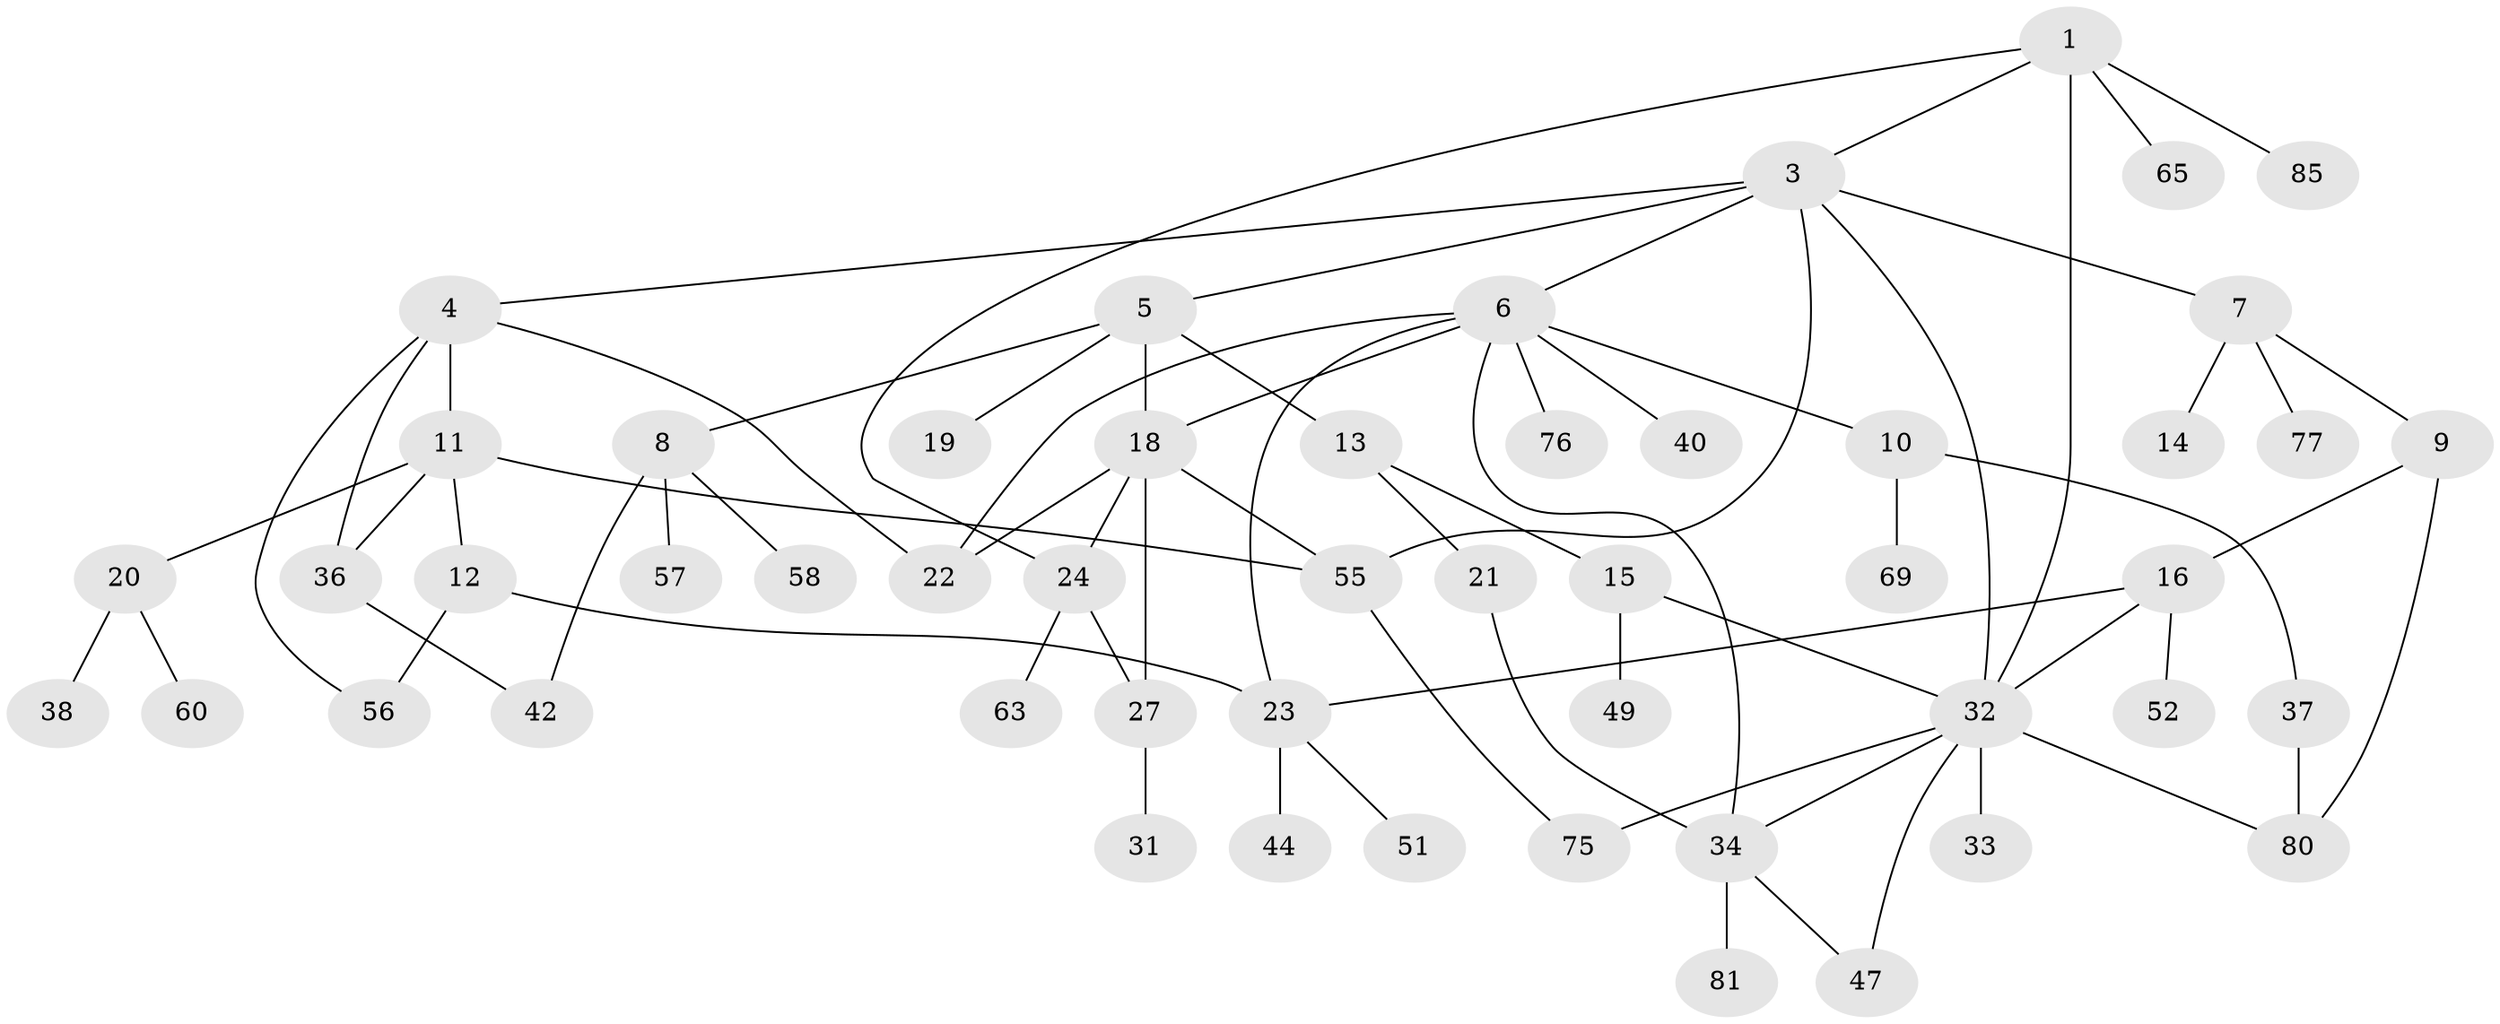 // original degree distribution, {7: 0.02912621359223301, 2: 0.32038834951456313, 5: 0.05825242718446602, 6: 0.019417475728155338, 4: 0.04854368932038835, 3: 0.18446601941747573, 1: 0.3300970873786408, 8: 0.009708737864077669}
// Generated by graph-tools (version 1.1) at 2025/13/03/09/25 04:13:16]
// undirected, 51 vertices, 71 edges
graph export_dot {
graph [start="1"]
  node [color=gray90,style=filled];
  1 [super="+30+2+28"];
  3;
  4;
  5 [super="+93"];
  6 [super="+29"];
  7 [super="+50+43"];
  8;
  9;
  10;
  11;
  12 [super="+66"];
  13 [super="+74+73"];
  14;
  15;
  16 [super="+17"];
  18 [super="+64"];
  19 [super="+99"];
  20 [super="+35"];
  21 [super="+45+89"];
  22 [super="+53"];
  23 [super="+26"];
  24 [super="+41+25+87"];
  27;
  31 [super="+71"];
  32 [super="+39+67+90+48"];
  33;
  34;
  36 [super="+72"];
  37 [super="+94"];
  38;
  40 [super="+62"];
  42 [super="+46"];
  44;
  47;
  49 [super="+103+61"];
  51;
  52 [super="+91"];
  55 [super="+95+96+83+84+59"];
  56 [super="+78"];
  57;
  58;
  60;
  63 [super="+100"];
  65;
  69;
  75;
  76;
  77;
  80 [super="+102"];
  81;
  85;
  1 -- 24;
  1 -- 65;
  1 -- 85;
  1 -- 32;
  1 -- 3;
  3 -- 4;
  3 -- 5;
  3 -- 6;
  3 -- 7;
  3 -- 32;
  3 -- 55;
  4 -- 11;
  4 -- 22;
  4 -- 36;
  4 -- 56;
  5 -- 8;
  5 -- 13;
  5 -- 18;
  5 -- 19;
  6 -- 10;
  6 -- 23;
  6 -- 34;
  6 -- 40;
  6 -- 22;
  6 -- 18;
  6 -- 76;
  7 -- 9;
  7 -- 14;
  7 -- 77;
  8 -- 57;
  8 -- 58;
  8 -- 42;
  9 -- 16;
  9 -- 80;
  10 -- 37;
  10 -- 69;
  11 -- 12;
  11 -- 20;
  11 -- 55;
  11 -- 36;
  12 -- 56;
  12 -- 23;
  13 -- 15;
  13 -- 21 [weight=2];
  15 -- 32;
  15 -- 49;
  16 -- 52;
  16 -- 32;
  16 -- 23;
  18 -- 24;
  18 -- 55;
  18 -- 22;
  18 -- 27;
  20 -- 38;
  20 -- 60;
  21 -- 34;
  23 -- 51;
  23 -- 44;
  24 -- 63;
  24 -- 27;
  27 -- 31;
  32 -- 33;
  32 -- 80;
  32 -- 34;
  32 -- 75;
  32 -- 47;
  34 -- 47;
  34 -- 81;
  36 -- 42;
  37 -- 80;
  55 -- 75;
}
